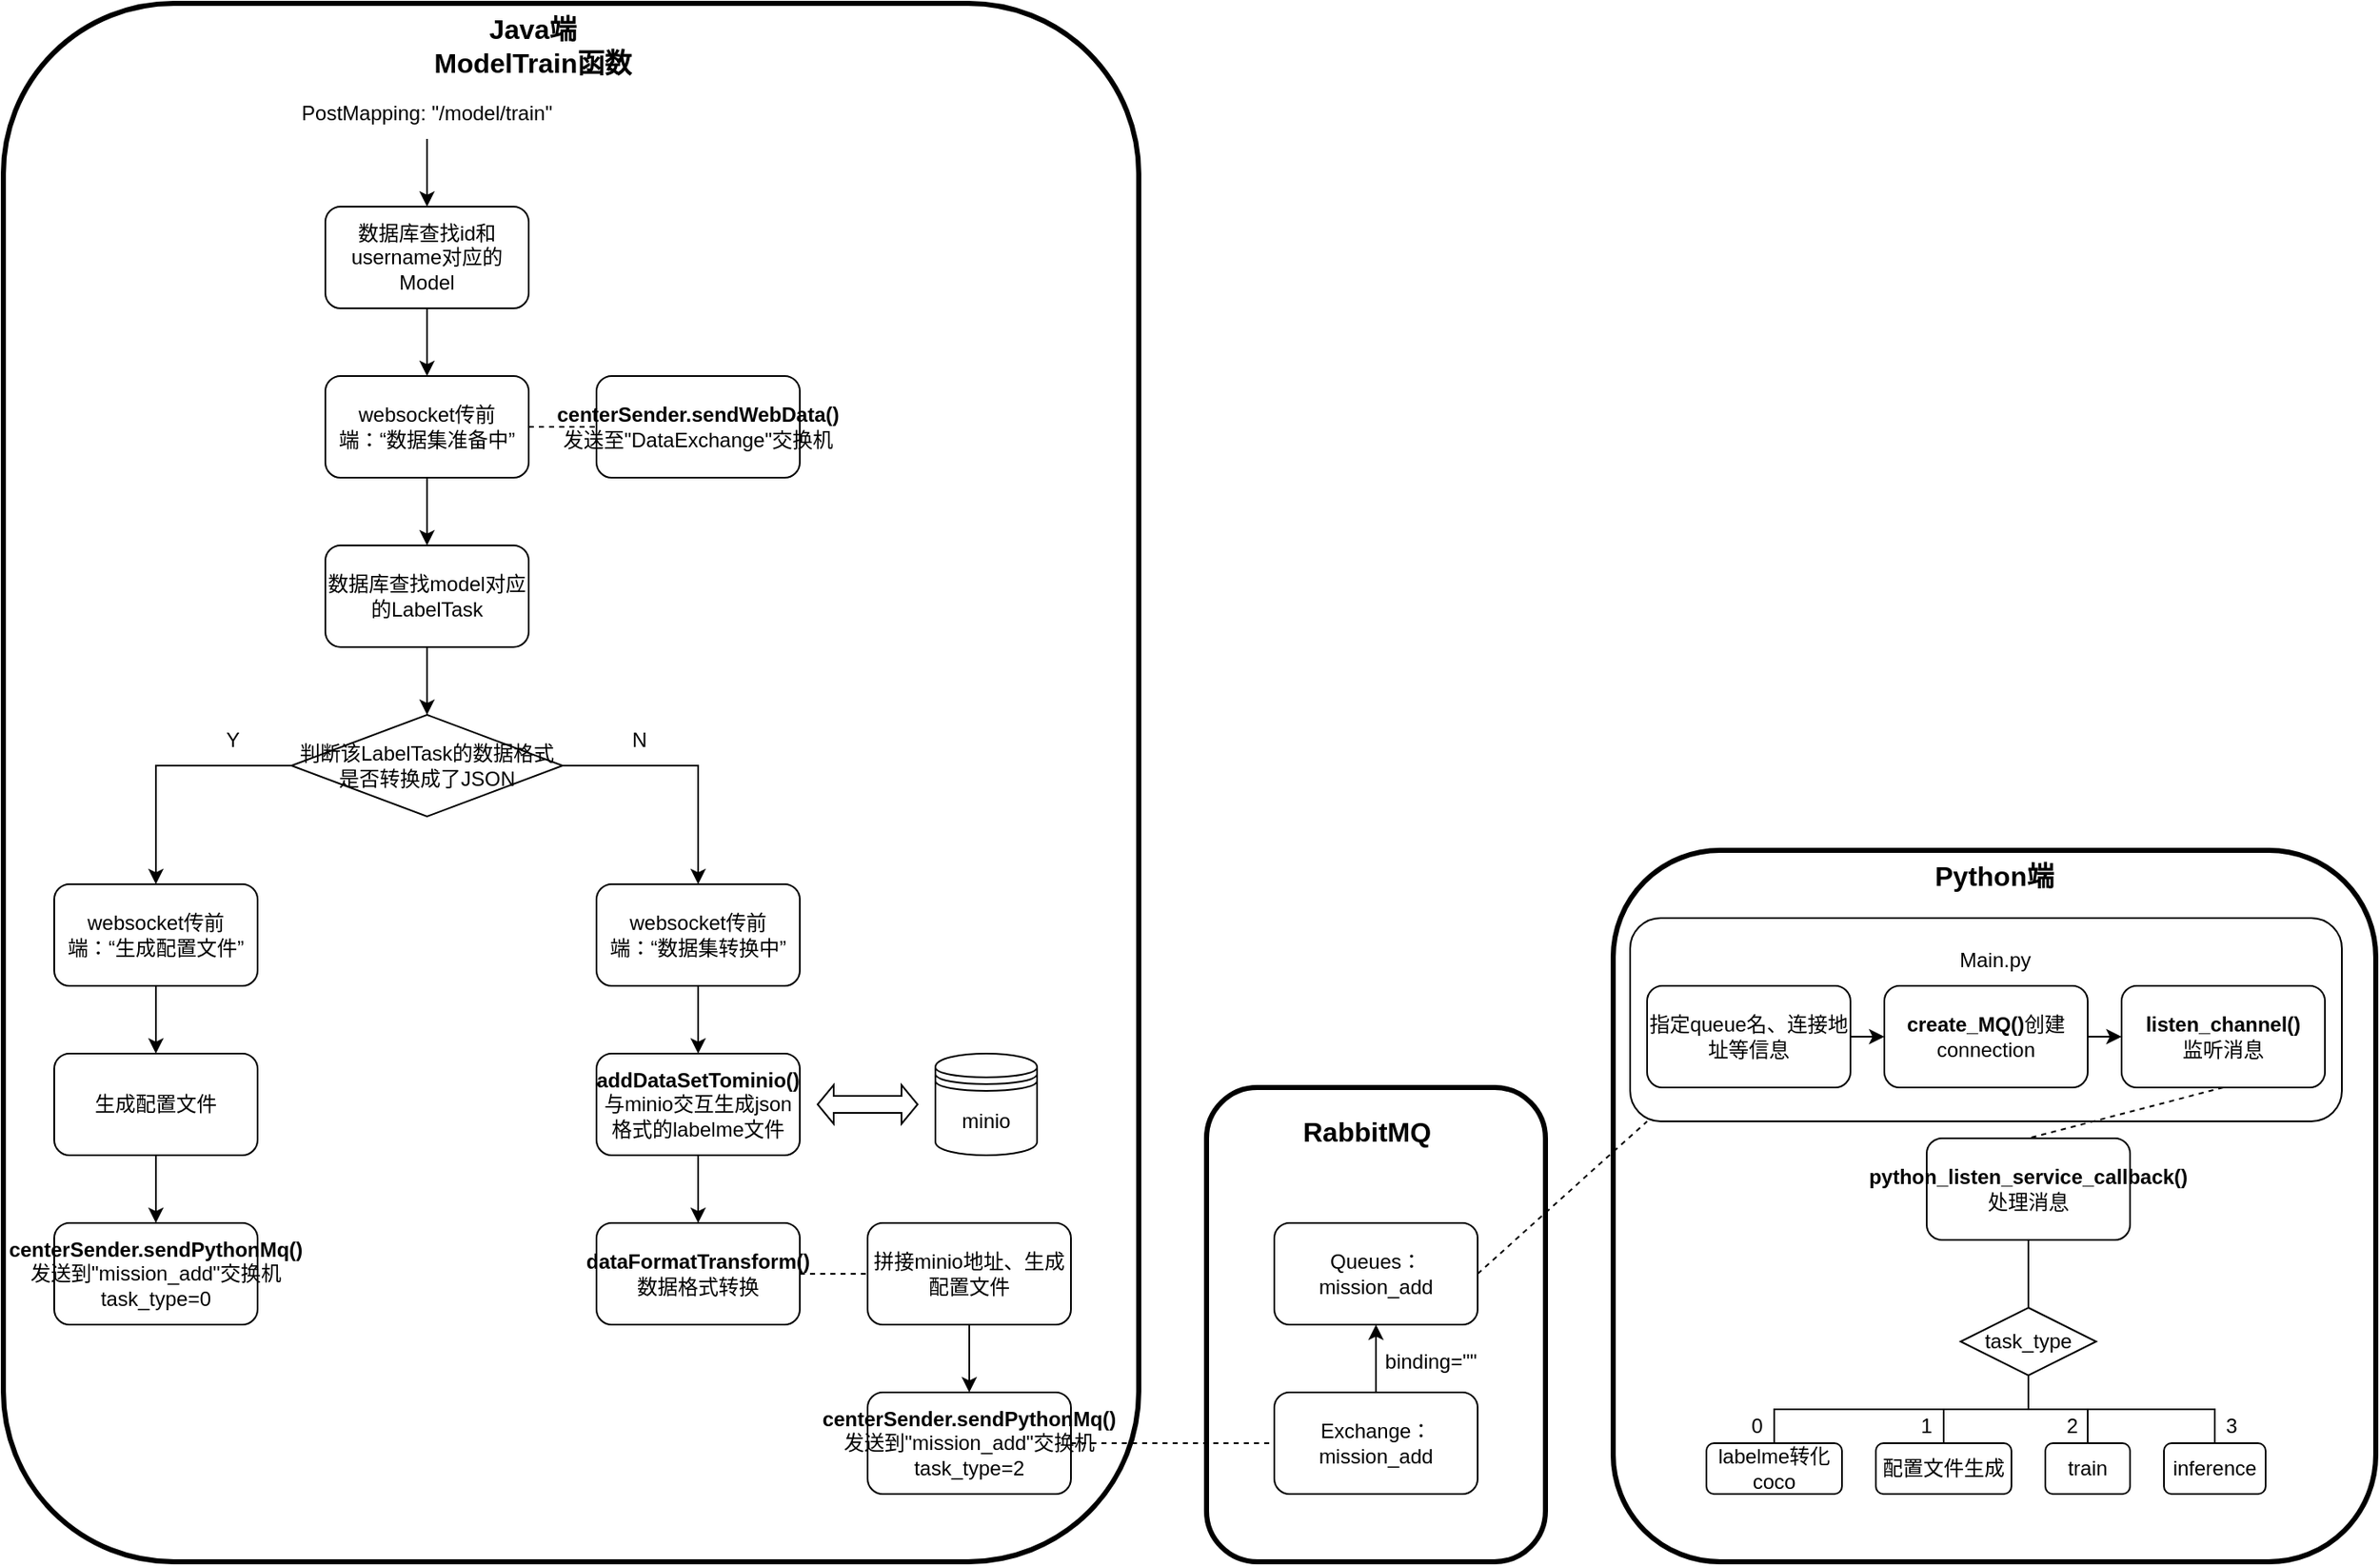 <mxfile version="24.0.2" type="github" pages="2">
  <diagram name="EPAI_Java_toModelTrain" id="7vfjrfQk3Y2i5-ylq0UO">
    <mxGraphModel dx="1050" dy="522" grid="1" gridSize="10" guides="1" tooltips="1" connect="1" arrows="1" fold="1" page="0" pageScale="1" pageWidth="827" pageHeight="1169" math="0" shadow="0">
      <root>
        <mxCell id="0" />
        <mxCell id="1" parent="0" />
        <mxCell id="3buf4coTO02b-s-pbajk-101" value="" style="rounded=1;whiteSpace=wrap;html=1;fillColor=none;movable=1;resizable=1;rotatable=1;deletable=1;editable=1;locked=0;connectable=1;" parent="1" vertex="1">
          <mxGeometry x="1090" y="580" width="420" height="120" as="geometry" />
        </mxCell>
        <mxCell id="3buf4coTO02b-s-pbajk-50" value="" style="rounded=1;whiteSpace=wrap;html=1;fillColor=none;strokeWidth=3;movable=0;resizable=0;rotatable=0;deletable=0;editable=0;locked=1;connectable=0;" parent="1" vertex="1">
          <mxGeometry x="840" y="680" width="200" height="280" as="geometry" />
        </mxCell>
        <mxCell id="3buf4coTO02b-s-pbajk-58" value="" style="rounded=1;whiteSpace=wrap;html=1;fillColor=none;movable=0;resizable=0;rotatable=0;deletable=0;editable=0;locked=1;connectable=0;strokeWidth=3;" parent="1" vertex="1">
          <mxGeometry x="1080" y="540" width="450" height="420" as="geometry" />
        </mxCell>
        <mxCell id="3buf4coTO02b-s-pbajk-42" value="" style="rounded=1;whiteSpace=wrap;html=1;fillColor=none;strokeWidth=3;movable=0;resizable=0;rotatable=0;deletable=0;editable=0;locked=1;connectable=0;" parent="1" vertex="1">
          <mxGeometry x="130" y="40" width="670" height="920" as="geometry" />
        </mxCell>
        <mxCell id="3buf4coTO02b-s-pbajk-6" value="" style="edgeStyle=orthogonalEdgeStyle;rounded=0;orthogonalLoop=1;jettySize=auto;html=1;" parent="1" source="3buf4coTO02b-s-pbajk-1" target="3buf4coTO02b-s-pbajk-2" edge="1">
          <mxGeometry relative="1" as="geometry" />
        </mxCell>
        <mxCell id="3buf4coTO02b-s-pbajk-1" value="数据库查找id和username对应的Model" style="rounded=1;whiteSpace=wrap;html=1;" parent="1" vertex="1">
          <mxGeometry x="320" y="160" width="120" height="60" as="geometry" />
        </mxCell>
        <mxCell id="3buf4coTO02b-s-pbajk-7" value="" style="edgeStyle=orthogonalEdgeStyle;rounded=0;orthogonalLoop=1;jettySize=auto;html=1;" parent="1" source="3buf4coTO02b-s-pbajk-2" target="3buf4coTO02b-s-pbajk-5" edge="1">
          <mxGeometry relative="1" as="geometry" />
        </mxCell>
        <mxCell id="3buf4coTO02b-s-pbajk-2" value="websocket传前端：“数据集准备中”" style="rounded=1;whiteSpace=wrap;html=1;" parent="1" vertex="1">
          <mxGeometry x="320" y="260" width="120" height="60" as="geometry" />
        </mxCell>
        <mxCell id="3buf4coTO02b-s-pbajk-3" value="websocket传前端：“生成配置文件”" style="rounded=1;whiteSpace=wrap;html=1;" parent="1" vertex="1">
          <mxGeometry x="160" y="560" width="120" height="60" as="geometry" />
        </mxCell>
        <mxCell id="3buf4coTO02b-s-pbajk-4" value="判断该LabelTask的数据格式是否转换成了JSON" style="rhombus;whiteSpace=wrap;html=1;" parent="1" vertex="1">
          <mxGeometry x="300" y="460" width="160" height="60" as="geometry" />
        </mxCell>
        <mxCell id="3buf4coTO02b-s-pbajk-8" value="" style="edgeStyle=orthogonalEdgeStyle;rounded=0;orthogonalLoop=1;jettySize=auto;html=1;" parent="1" source="3buf4coTO02b-s-pbajk-5" target="3buf4coTO02b-s-pbajk-4" edge="1">
          <mxGeometry relative="1" as="geometry" />
        </mxCell>
        <mxCell id="3buf4coTO02b-s-pbajk-5" value="数据库查找model对应的LabelTask" style="rounded=1;whiteSpace=wrap;html=1;" parent="1" vertex="1">
          <mxGeometry x="320" y="360" width="120" height="60" as="geometry" />
        </mxCell>
        <mxCell id="3buf4coTO02b-s-pbajk-9" value="" style="endArrow=classic;html=1;rounded=0;exitX=0;exitY=0.5;exitDx=0;exitDy=0;entryX=0.5;entryY=0;entryDx=0;entryDy=0;" parent="1" source="3buf4coTO02b-s-pbajk-4" target="3buf4coTO02b-s-pbajk-3" edge="1">
          <mxGeometry width="50" height="50" relative="1" as="geometry">
            <mxPoint x="350" y="640" as="sourcePoint" />
            <mxPoint x="400" y="590" as="targetPoint" />
            <Array as="points">
              <mxPoint x="220" y="490" />
            </Array>
          </mxGeometry>
        </mxCell>
        <mxCell id="3buf4coTO02b-s-pbajk-10" value="Y" style="text;html=1;align=center;verticalAlign=middle;resizable=0;points=[];autosize=1;strokeColor=none;fillColor=none;" parent="1" vertex="1">
          <mxGeometry x="250" y="460" width="30" height="30" as="geometry" />
        </mxCell>
        <mxCell id="3buf4coTO02b-s-pbajk-11" value="" style="endArrow=classic;html=1;rounded=0;exitX=1;exitY=0.5;exitDx=0;exitDy=0;entryX=0.5;entryY=0;entryDx=0;entryDy=0;" parent="1" source="3buf4coTO02b-s-pbajk-4" target="3buf4coTO02b-s-pbajk-13" edge="1">
          <mxGeometry width="50" height="50" relative="1" as="geometry">
            <mxPoint x="635" y="492" as="sourcePoint" />
            <mxPoint x="720" y="592" as="targetPoint" />
            <Array as="points">
              <mxPoint x="540" y="490" />
            </Array>
          </mxGeometry>
        </mxCell>
        <mxCell id="3buf4coTO02b-s-pbajk-12" value="N" style="text;html=1;align=center;verticalAlign=middle;resizable=0;points=[];autosize=1;strokeColor=none;fillColor=none;" parent="1" vertex="1">
          <mxGeometry x="490" y="460" width="30" height="30" as="geometry" />
        </mxCell>
        <mxCell id="3buf4coTO02b-s-pbajk-21" value="" style="edgeStyle=orthogonalEdgeStyle;rounded=0;orthogonalLoop=1;jettySize=auto;html=1;" parent="1" source="3buf4coTO02b-s-pbajk-13" target="3buf4coTO02b-s-pbajk-18" edge="1">
          <mxGeometry relative="1" as="geometry" />
        </mxCell>
        <mxCell id="3buf4coTO02b-s-pbajk-13" value="websocket传前端：“数据集转换中”" style="rounded=1;whiteSpace=wrap;html=1;" parent="1" vertex="1">
          <mxGeometry x="480" y="560" width="120" height="60" as="geometry" />
        </mxCell>
        <mxCell id="3buf4coTO02b-s-pbajk-23" value="" style="edgeStyle=orthogonalEdgeStyle;rounded=0;orthogonalLoop=1;jettySize=auto;html=1;" parent="1" source="3buf4coTO02b-s-pbajk-18" target="3buf4coTO02b-s-pbajk-22" edge="1">
          <mxGeometry relative="1" as="geometry" />
        </mxCell>
        <mxCell id="3buf4coTO02b-s-pbajk-18" value="&lt;b&gt;addDataSetTominio()&lt;/b&gt;与minio交互生成json格式的labelme文件" style="rounded=1;whiteSpace=wrap;html=1;" parent="1" vertex="1">
          <mxGeometry x="480" y="660" width="120" height="60" as="geometry" />
        </mxCell>
        <mxCell id="3buf4coTO02b-s-pbajk-22" value="&lt;b&gt;dataFormatTransform()&lt;/b&gt;数据格式转换" style="rounded=1;whiteSpace=wrap;html=1;" parent="1" vertex="1">
          <mxGeometry x="480" y="760" width="120" height="60" as="geometry" />
        </mxCell>
        <mxCell id="3buf4coTO02b-s-pbajk-24" value="&lt;b&gt;centerSender.sendPythonMq()&lt;/b&gt;&lt;br&gt;发送到&quot;mission_add&quot;交换机&lt;br&gt;task_type=2" style="rounded=1;whiteSpace=wrap;html=1;" parent="1" vertex="1">
          <mxGeometry x="640" y="860" width="120" height="60" as="geometry" />
        </mxCell>
        <mxCell id="3buf4coTO02b-s-pbajk-30" value="" style="edgeStyle=orthogonalEdgeStyle;rounded=0;orthogonalLoop=1;jettySize=auto;html=1;" parent="1" source="3buf4coTO02b-s-pbajk-25" target="3buf4coTO02b-s-pbajk-24" edge="1">
          <mxGeometry relative="1" as="geometry" />
        </mxCell>
        <mxCell id="3buf4coTO02b-s-pbajk-25" value="拼接minio地址、生成配置文件" style="rounded=1;whiteSpace=wrap;html=1;" parent="1" vertex="1">
          <mxGeometry x="640" y="760" width="120" height="60" as="geometry" />
        </mxCell>
        <mxCell id="3buf4coTO02b-s-pbajk-27" value="" style="endArrow=none;dashed=1;html=1;rounded=0;exitX=1;exitY=0.5;exitDx=0;exitDy=0;entryX=0;entryY=0.5;entryDx=0;entryDy=0;" parent="1" source="3buf4coTO02b-s-pbajk-22" target="3buf4coTO02b-s-pbajk-25" edge="1">
          <mxGeometry width="50" height="50" relative="1" as="geometry">
            <mxPoint x="510" y="910" as="sourcePoint" />
            <mxPoint x="620" y="820" as="targetPoint" />
          </mxGeometry>
        </mxCell>
        <mxCell id="3buf4coTO02b-s-pbajk-32" value="&lt;b&gt;centerSender.sendWebData()&lt;/b&gt;&lt;br&gt;发送至&quot;DataExchange&quot;交换机" style="rounded=1;whiteSpace=wrap;html=1;" parent="1" vertex="1">
          <mxGeometry x="480" y="260" width="120" height="60" as="geometry" />
        </mxCell>
        <mxCell id="3buf4coTO02b-s-pbajk-35" value="" style="endArrow=none;dashed=1;html=1;rounded=0;exitX=1;exitY=0.5;exitDx=0;exitDy=0;entryX=0;entryY=0.5;entryDx=0;entryDy=0;" parent="1" source="3buf4coTO02b-s-pbajk-2" target="3buf4coTO02b-s-pbajk-32" edge="1">
          <mxGeometry width="50" height="50" relative="1" as="geometry">
            <mxPoint x="430" y="270" as="sourcePoint" />
            <mxPoint x="480" y="220" as="targetPoint" />
          </mxGeometry>
        </mxCell>
        <mxCell id="3buf4coTO02b-s-pbajk-36" value="&lt;b&gt;centerSender.sendPythonMq()&lt;/b&gt;&lt;br style=&quot;border-color: var(--border-color);&quot;&gt;发送到&quot;mission_add&quot;交换机&lt;br&gt;task_type=0" style="rounded=1;whiteSpace=wrap;html=1;" parent="1" vertex="1">
          <mxGeometry x="160" y="760" width="120" height="60" as="geometry" />
        </mxCell>
        <mxCell id="3buf4coTO02b-s-pbajk-38" value="" style="edgeStyle=orthogonalEdgeStyle;rounded=0;orthogonalLoop=1;jettySize=auto;html=1;" parent="1" source="3buf4coTO02b-s-pbajk-37" target="3buf4coTO02b-s-pbajk-36" edge="1">
          <mxGeometry relative="1" as="geometry" />
        </mxCell>
        <mxCell id="3buf4coTO02b-s-pbajk-37" value="生成配置文件" style="rounded=1;whiteSpace=wrap;html=1;" parent="1" vertex="1">
          <mxGeometry x="160" y="660" width="120" height="60" as="geometry" />
        </mxCell>
        <mxCell id="3buf4coTO02b-s-pbajk-39" value="" style="endArrow=classic;html=1;rounded=0;exitX=0.5;exitY=1;exitDx=0;exitDy=0;entryX=0.5;entryY=0;entryDx=0;entryDy=0;" parent="1" source="3buf4coTO02b-s-pbajk-3" target="3buf4coTO02b-s-pbajk-37" edge="1">
          <mxGeometry width="50" height="50" relative="1" as="geometry">
            <mxPoint x="160" y="720" as="sourcePoint" />
            <mxPoint x="210" y="670" as="targetPoint" />
          </mxGeometry>
        </mxCell>
        <mxCell id="3buf4coTO02b-s-pbajk-41" value="Exchange：mission_add" style="rounded=1;whiteSpace=wrap;html=1;" parent="1" vertex="1">
          <mxGeometry x="880" y="860" width="120" height="60" as="geometry" />
        </mxCell>
        <mxCell id="3buf4coTO02b-s-pbajk-43" value="&lt;b&gt;&lt;font style=&quot;font-size: 16px;&quot;&gt;Java端ModelTrain函数&lt;/font&gt;&lt;/b&gt;" style="text;html=1;align=center;verticalAlign=middle;whiteSpace=wrap;rounded=0;" parent="1" vertex="1">
          <mxGeometry x="380" y="50" width="125" height="30" as="geometry" />
        </mxCell>
        <mxCell id="3buf4coTO02b-s-pbajk-44" value="Queues：mission_add" style="rounded=1;whiteSpace=wrap;html=1;" parent="1" vertex="1">
          <mxGeometry x="880" y="760" width="120" height="60" as="geometry" />
        </mxCell>
        <mxCell id="3buf4coTO02b-s-pbajk-45" value="" style="endArrow=none;dashed=1;html=1;rounded=0;entryX=0;entryY=0.5;entryDx=0;entryDy=0;exitX=1;exitY=0.5;exitDx=0;exitDy=0;" parent="1" source="3buf4coTO02b-s-pbajk-24" target="3buf4coTO02b-s-pbajk-41" edge="1">
          <mxGeometry width="50" height="50" relative="1" as="geometry">
            <mxPoint x="720" y="950" as="sourcePoint" />
            <mxPoint x="770" y="900" as="targetPoint" />
          </mxGeometry>
        </mxCell>
        <mxCell id="3buf4coTO02b-s-pbajk-47" value="" style="endArrow=classic;html=1;rounded=0;exitX=0.5;exitY=0;exitDx=0;exitDy=0;entryX=0.5;entryY=1;entryDx=0;entryDy=0;" parent="1" source="3buf4coTO02b-s-pbajk-41" target="3buf4coTO02b-s-pbajk-44" edge="1">
          <mxGeometry width="50" height="50" relative="1" as="geometry">
            <mxPoint x="1040" y="870" as="sourcePoint" />
            <mxPoint x="1090" y="820" as="targetPoint" />
          </mxGeometry>
        </mxCell>
        <mxCell id="3buf4coTO02b-s-pbajk-48" value="binding=&quot;&quot;" style="text;html=1;align=center;verticalAlign=middle;resizable=0;points=[];autosize=1;strokeColor=none;fillColor=none;" parent="1" vertex="1">
          <mxGeometry x="932" y="827" width="80" height="30" as="geometry" />
        </mxCell>
        <mxCell id="3buf4coTO02b-s-pbajk-51" value="&lt;b style=&quot;border-color: var(--border-color); color: rgb(0, 0, 0); font-family: Helvetica; font-size: 12px; font-style: normal; font-variant-ligatures: normal; font-variant-caps: normal; letter-spacing: normal; orphans: 2; text-align: center; text-indent: 0px; text-transform: none; widows: 2; word-spacing: 0px; -webkit-text-stroke-width: 0px; background-color: rgb(255, 255, 255); text-decoration-thickness: initial; text-decoration-style: initial; text-decoration-color: initial;&quot;&gt;&lt;font style=&quot;border-color: var(--border-color); font-size: 16px;&quot;&gt;RabbitMQ&lt;/font&gt;&lt;/b&gt;" style="text;whiteSpace=wrap;html=1;" parent="1" vertex="1">
          <mxGeometry x="895" y="690" width="90" height="40" as="geometry" />
        </mxCell>
        <mxCell id="3buf4coTO02b-s-pbajk-52" value="&lt;b&gt;create_MQ()&lt;/b&gt;创建connection" style="rounded=1;whiteSpace=wrap;html=1;" parent="1" vertex="1">
          <mxGeometry x="1240" y="620" width="120" height="60" as="geometry" />
        </mxCell>
        <mxCell id="3buf4coTO02b-s-pbajk-54" value="" style="endArrow=classic;html=1;rounded=0;" parent="1" target="3buf4coTO02b-s-pbajk-1" edge="1">
          <mxGeometry width="50" height="50" relative="1" as="geometry">
            <mxPoint x="380" y="120" as="sourcePoint" />
            <mxPoint x="400" y="30" as="targetPoint" />
          </mxGeometry>
        </mxCell>
        <mxCell id="3buf4coTO02b-s-pbajk-55" value="PostMapping: &quot;/model/train&lt;span style=&quot;background-color: initial;&quot;&gt;&quot;&lt;/span&gt;" style="text;html=1;align=center;verticalAlign=middle;whiteSpace=wrap;rounded=0;" parent="1" vertex="1">
          <mxGeometry x="300" y="90" width="160" height="30" as="geometry" />
        </mxCell>
        <mxCell id="3buf4coTO02b-s-pbajk-56" value="&lt;b&gt;listen_channel()&lt;/b&gt;&lt;br&gt;监听消息" style="rounded=1;whiteSpace=wrap;html=1;" parent="1" vertex="1">
          <mxGeometry x="1380" y="620" width="120" height="60" as="geometry" />
        </mxCell>
        <mxCell id="3buf4coTO02b-s-pbajk-57" value="&lt;b&gt;python_listen_service_callback()&lt;/b&gt;&lt;br&gt;处理消息" style="rounded=1;whiteSpace=wrap;html=1;" parent="1" vertex="1">
          <mxGeometry x="1265" y="710" width="120" height="60" as="geometry" />
        </mxCell>
        <mxCell id="3buf4coTO02b-s-pbajk-59" value="&lt;font style=&quot;font-size: 16px;&quot;&gt;&lt;b&gt;Python端&lt;/b&gt;&lt;/font&gt;" style="text;html=1;align=center;verticalAlign=middle;whiteSpace=wrap;rounded=0;" parent="1" vertex="1">
          <mxGeometry x="1265" y="540" width="80" height="30" as="geometry" />
        </mxCell>
        <mxCell id="3buf4coTO02b-s-pbajk-63" value="task_type" style="rhombus;whiteSpace=wrap;html=1;" parent="1" vertex="1">
          <mxGeometry x="1285" y="810" width="80" height="40" as="geometry" />
        </mxCell>
        <mxCell id="3buf4coTO02b-s-pbajk-64" value="" style="endArrow=none;html=1;rounded=0;entryX=0.5;entryY=1;entryDx=0;entryDy=0;exitX=0.5;exitY=0;exitDx=0;exitDy=0;" parent="1" source="3buf4coTO02b-s-pbajk-63" target="3buf4coTO02b-s-pbajk-57" edge="1">
          <mxGeometry width="50" height="50" relative="1" as="geometry">
            <mxPoint x="1275" y="840" as="sourcePoint" />
            <mxPoint x="1325" y="790" as="targetPoint" />
          </mxGeometry>
        </mxCell>
        <mxCell id="3buf4coTO02b-s-pbajk-66" value="labelme转化coco" style="rounded=1;whiteSpace=wrap;html=1;" parent="1" vertex="1">
          <mxGeometry x="1135" y="890" width="80" height="30" as="geometry" />
        </mxCell>
        <mxCell id="3buf4coTO02b-s-pbajk-67" value="配置文件生成" style="rounded=1;whiteSpace=wrap;html=1;" parent="1" vertex="1">
          <mxGeometry x="1235" y="890" width="80" height="30" as="geometry" />
        </mxCell>
        <mxCell id="3buf4coTO02b-s-pbajk-68" value="train" style="rounded=1;whiteSpace=wrap;html=1;" parent="1" vertex="1">
          <mxGeometry x="1335" y="890" width="50" height="30" as="geometry" />
        </mxCell>
        <mxCell id="3buf4coTO02b-s-pbajk-69" value="inference" style="rounded=1;whiteSpace=wrap;html=1;" parent="1" vertex="1">
          <mxGeometry x="1405" y="890" width="60" height="30" as="geometry" />
        </mxCell>
        <mxCell id="3buf4coTO02b-s-pbajk-70" value="" style="endArrow=none;html=1;rounded=0;exitX=0.5;exitY=0;exitDx=0;exitDy=0;entryX=0.5;entryY=1;entryDx=0;entryDy=0;" parent="1" source="3buf4coTO02b-s-pbajk-66" target="3buf4coTO02b-s-pbajk-63" edge="1">
          <mxGeometry width="50" height="50" relative="1" as="geometry">
            <mxPoint x="1085" y="900" as="sourcePoint" />
            <mxPoint x="1135" y="850" as="targetPoint" />
            <Array as="points">
              <mxPoint x="1175" y="870" />
              <mxPoint x="1325" y="870" />
            </Array>
          </mxGeometry>
        </mxCell>
        <mxCell id="3buf4coTO02b-s-pbajk-71" value="" style="endArrow=none;html=1;rounded=0;exitX=0.5;exitY=0;exitDx=0;exitDy=0;" parent="1" source="3buf4coTO02b-s-pbajk-69" edge="1">
          <mxGeometry width="50" height="50" relative="1" as="geometry">
            <mxPoint x="1285" y="940" as="sourcePoint" />
            <mxPoint x="1325" y="870" as="targetPoint" />
            <Array as="points">
              <mxPoint x="1435" y="870" />
            </Array>
          </mxGeometry>
        </mxCell>
        <mxCell id="3buf4coTO02b-s-pbajk-72" value="" style="endArrow=none;html=1;rounded=0;exitX=0.5;exitY=0;exitDx=0;exitDy=0;" parent="1" source="3buf4coTO02b-s-pbajk-67" edge="1">
          <mxGeometry width="50" height="50" relative="1" as="geometry">
            <mxPoint x="1195" y="890" as="sourcePoint" />
            <mxPoint x="1275" y="870" as="targetPoint" />
          </mxGeometry>
        </mxCell>
        <mxCell id="3buf4coTO02b-s-pbajk-76" value="" style="endArrow=none;html=1;rounded=0;exitX=0.5;exitY=0;exitDx=0;exitDy=0;" parent="1" source="3buf4coTO02b-s-pbajk-68" edge="1">
          <mxGeometry width="50" height="50" relative="1" as="geometry">
            <mxPoint x="1335" y="890" as="sourcePoint" />
            <mxPoint x="1360" y="870" as="targetPoint" />
          </mxGeometry>
        </mxCell>
        <mxCell id="3buf4coTO02b-s-pbajk-77" value="0" style="text;html=1;align=center;verticalAlign=middle;whiteSpace=wrap;rounded=0;" parent="1" vertex="1">
          <mxGeometry x="1135" y="865" width="60" height="30" as="geometry" />
        </mxCell>
        <mxCell id="3buf4coTO02b-s-pbajk-78" value="1" style="text;html=1;align=center;verticalAlign=middle;whiteSpace=wrap;rounded=0;" parent="1" vertex="1">
          <mxGeometry x="1235" y="865" width="60" height="30" as="geometry" />
        </mxCell>
        <mxCell id="3buf4coTO02b-s-pbajk-82" value="2" style="text;html=1;align=center;verticalAlign=middle;whiteSpace=wrap;rounded=0;" parent="1" vertex="1">
          <mxGeometry x="1321" y="865" width="60" height="30" as="geometry" />
        </mxCell>
        <mxCell id="3buf4coTO02b-s-pbajk-83" value="3" style="text;html=1;align=center;verticalAlign=middle;whiteSpace=wrap;rounded=0;" parent="1" vertex="1">
          <mxGeometry x="1415" y="865" width="60" height="30" as="geometry" />
        </mxCell>
        <mxCell id="3buf4coTO02b-s-pbajk-84" value="" style="endArrow=none;dashed=1;html=1;rounded=0;exitX=1;exitY=0.5;exitDx=0;exitDy=0;" parent="1" source="3buf4coTO02b-s-pbajk-44" edge="1">
          <mxGeometry width="50" height="50" relative="1" as="geometry">
            <mxPoint x="1060" y="770" as="sourcePoint" />
            <mxPoint x="1100" y="700" as="targetPoint" />
          </mxGeometry>
        </mxCell>
        <mxCell id="3buf4coTO02b-s-pbajk-89" value="指定queue名、连接地址等信息" style="rounded=1;whiteSpace=wrap;html=1;" parent="1" vertex="1">
          <mxGeometry x="1100" y="620" width="120" height="60" as="geometry" />
        </mxCell>
        <mxCell id="3buf4coTO02b-s-pbajk-100" value="" style="endArrow=none;dashed=1;html=1;rounded=0;entryX=0.5;entryY=0;entryDx=0;entryDy=0;exitX=0.5;exitY=1;exitDx=0;exitDy=0;" parent="1" source="3buf4coTO02b-s-pbajk-56" target="3buf4coTO02b-s-pbajk-57" edge="1">
          <mxGeometry width="50" height="50" relative="1" as="geometry">
            <mxPoint x="1240" y="690" as="sourcePoint" />
            <mxPoint x="1320" y="750" as="targetPoint" />
          </mxGeometry>
        </mxCell>
        <mxCell id="3buf4coTO02b-s-pbajk-102" value="" style="endArrow=classic;html=1;rounded=0;exitX=1;exitY=0.5;exitDx=0;exitDy=0;entryX=0;entryY=0.5;entryDx=0;entryDy=0;" parent="1" source="3buf4coTO02b-s-pbajk-89" target="3buf4coTO02b-s-pbajk-52" edge="1">
          <mxGeometry width="50" height="50" relative="1" as="geometry">
            <mxPoint x="1210" y="730" as="sourcePoint" />
            <mxPoint x="1260" y="710" as="targetPoint" />
          </mxGeometry>
        </mxCell>
        <mxCell id="3buf4coTO02b-s-pbajk-103" value="" style="endArrow=classic;html=1;rounded=0;exitX=1;exitY=0.5;exitDx=0;exitDy=0;entryX=0;entryY=0.5;entryDx=0;entryDy=0;" parent="1" source="3buf4coTO02b-s-pbajk-52" target="3buf4coTO02b-s-pbajk-56" edge="1">
          <mxGeometry width="50" height="50" relative="1" as="geometry">
            <mxPoint x="1230" y="660" as="sourcePoint" />
            <mxPoint x="1250" y="660" as="targetPoint" />
          </mxGeometry>
        </mxCell>
        <mxCell id="3buf4coTO02b-s-pbajk-104" value="Main.py" style="text;html=1;align=center;verticalAlign=middle;resizable=0;points=[];autosize=1;strokeColor=none;fillColor=none;" parent="1" vertex="1">
          <mxGeometry x="1270" y="590" width="70" height="30" as="geometry" />
        </mxCell>
        <mxCell id="3buf4coTO02b-s-pbajk-105" value="minio" style="shape=datastore;whiteSpace=wrap;html=1;" parent="1" vertex="1">
          <mxGeometry x="680" y="660" width="60" height="60" as="geometry" />
        </mxCell>
        <mxCell id="3buf4coTO02b-s-pbajk-106" value="" style="shape=flexArrow;endArrow=classic;startArrow=classic;html=1;rounded=0;startWidth=11.892;startSize=2.827;endWidth=11.892;endSize=2.827;" parent="1" edge="1">
          <mxGeometry width="100" height="100" relative="1" as="geometry">
            <mxPoint x="610" y="690" as="sourcePoint" />
            <mxPoint x="670" y="690" as="targetPoint" />
          </mxGeometry>
        </mxCell>
      </root>
    </mxGraphModel>
  </diagram>
  <diagram id="xd4nPwDsekJ5jDQzFXQc" name="第 2 页">
    <mxGraphModel dx="1050" dy="522" grid="1" gridSize="10" guides="1" tooltips="1" connect="1" arrows="1" fold="1" page="1" pageScale="1" pageWidth="827" pageHeight="1169" math="0" shadow="0">
      <root>
        <mxCell id="0" />
        <mxCell id="1" parent="0" />
        <mxCell id="UQJOn4aZ1Vt3zPMaFNdD-1" value="前端" style="rounded=1;whiteSpace=wrap;html=1;" vertex="1" parent="1">
          <mxGeometry x="350" y="130" width="120" height="60" as="geometry" />
        </mxCell>
        <mxCell id="UQJOn4aZ1Vt3zPMaFNdD-2" value="strapi" style="rounded=1;whiteSpace=wrap;html=1;" vertex="1" parent="1">
          <mxGeometry x="350" y="230" width="120" height="60" as="geometry" />
        </mxCell>
        <mxCell id="UQJOn4aZ1Vt3zPMaFNdD-3" value="strapi api" style="rounded=1;whiteSpace=wrap;html=1;" vertex="1" parent="1">
          <mxGeometry x="150" y="370" width="120" height="60" as="geometry" />
        </mxCell>
        <mxCell id="UQJOn4aZ1Vt3zPMaFNdD-4" value="SpringBoot" style="rounded=1;whiteSpace=wrap;html=1;" vertex="1" parent="1">
          <mxGeometry x="350" y="370" width="120" height="60" as="geometry" />
        </mxCell>
        <mxCell id="UQJOn4aZ1Vt3zPMaFNdD-6" value="camunda zeebe (bpmn)" style="rounded=1;whiteSpace=wrap;html=1;" vertex="1" parent="1">
          <mxGeometry x="540" y="430" width="120" height="60" as="geometry" />
        </mxCell>
        <mxCell id="UQJOn4aZ1Vt3zPMaFNdD-9" value="" style="endArrow=classic;html=1;rounded=0;exitX=0.5;exitY=1;exitDx=0;exitDy=0;entryX=0.5;entryY=0;entryDx=0;entryDy=0;" edge="1" parent="1" source="UQJOn4aZ1Vt3zPMaFNdD-2" target="JWVxgVO0oTIEuTqPnh8j-10">
          <mxGeometry width="50" height="50" relative="1" as="geometry">
            <mxPoint x="470" y="360" as="sourcePoint" />
            <mxPoint x="790" y="350" as="targetPoint" />
            <Array as="points">
              <mxPoint x="410" y="330" />
              <mxPoint x="600" y="330" />
            </Array>
          </mxGeometry>
        </mxCell>
        <mxCell id="UQJOn4aZ1Vt3zPMaFNdD-10" value="" style="endArrow=classic;html=1;rounded=0;entryX=0.5;entryY=0;entryDx=0;entryDy=0;" edge="1" parent="1" target="UQJOn4aZ1Vt3zPMaFNdD-3">
          <mxGeometry width="50" height="50" relative="1" as="geometry">
            <mxPoint x="410" y="330" as="sourcePoint" />
            <mxPoint x="240" y="300" as="targetPoint" />
            <Array as="points">
              <mxPoint x="210" y="330" />
            </Array>
          </mxGeometry>
        </mxCell>
        <mxCell id="UQJOn4aZ1Vt3zPMaFNdD-11" value="" style="endArrow=classic;html=1;rounded=0;entryX=0.5;entryY=0;entryDx=0;entryDy=0;" edge="1" parent="1" target="UQJOn4aZ1Vt3zPMaFNdD-4">
          <mxGeometry width="50" height="50" relative="1" as="geometry">
            <mxPoint x="410" y="330" as="sourcePoint" />
            <mxPoint x="400" y="500" as="targetPoint" />
          </mxGeometry>
        </mxCell>
        <mxCell id="UQJOn4aZ1Vt3zPMaFNdD-12" value="" style="endArrow=classic;html=1;rounded=0;exitX=0.5;exitY=1;exitDx=0;exitDy=0;entryX=0.5;entryY=0;entryDx=0;entryDy=0;" edge="1" parent="1" source="UQJOn4aZ1Vt3zPMaFNdD-1" target="UQJOn4aZ1Vt3zPMaFNdD-2">
          <mxGeometry width="50" height="50" relative="1" as="geometry">
            <mxPoint x="460" y="260" as="sourcePoint" />
            <mxPoint x="510" y="210" as="targetPoint" />
          </mxGeometry>
        </mxCell>
        <mxCell id="UQJOn4aZ1Vt3zPMaFNdD-13" value="简单crud" style="text;html=1;align=center;verticalAlign=middle;resizable=0;points=[];autosize=1;strokeColor=none;fillColor=none;" vertex="1" parent="1">
          <mxGeometry x="140" y="330" width="70" height="30" as="geometry" />
        </mxCell>
        <mxCell id="UQJOn4aZ1Vt3zPMaFNdD-14" value="流程无关的业务" style="text;html=1;align=center;verticalAlign=middle;resizable=0;points=[];autosize=1;strokeColor=none;fillColor=none;" vertex="1" parent="1">
          <mxGeometry x="304" y="330" width="110" height="30" as="geometry" />
        </mxCell>
        <mxCell id="UQJOn4aZ1Vt3zPMaFNdD-15" value="流程相关的业务" style="text;html=1;align=center;verticalAlign=middle;resizable=0;points=[];autosize=1;strokeColor=none;fillColor=none;" vertex="1" parent="1">
          <mxGeometry x="640" y="270" width="110" height="30" as="geometry" />
        </mxCell>
        <mxCell id="JWVxgVO0oTIEuTqPnh8j-1" value="MySQL" style="shape=datastore;whiteSpace=wrap;html=1;" vertex="1" parent="1">
          <mxGeometry x="380" y="560" width="60" height="60" as="geometry" />
        </mxCell>
        <mxCell id="JWVxgVO0oTIEuTqPnh8j-3" value="JPA" style="rounded=1;whiteSpace=wrap;html=1;" vertex="1" parent="1">
          <mxGeometry x="350" y="470" width="120" height="60" as="geometry" />
        </mxCell>
        <mxCell id="JWVxgVO0oTIEuTqPnh8j-4" value="" style="edgeStyle=none;orthogonalLoop=1;jettySize=auto;html=1;rounded=0;exitX=0.5;exitY=1;exitDx=0;exitDy=0;entryX=0;entryY=0.3;entryDx=0;entryDy=0;" edge="1" parent="1" source="UQJOn4aZ1Vt3zPMaFNdD-3" target="JWVxgVO0oTIEuTqPnh8j-1">
          <mxGeometry width="100" relative="1" as="geometry">
            <mxPoint x="190" y="440" as="sourcePoint" />
            <mxPoint x="260" y="500" as="targetPoint" />
            <Array as="points">
              <mxPoint x="210" y="580" />
            </Array>
          </mxGeometry>
        </mxCell>
        <mxCell id="JWVxgVO0oTIEuTqPnh8j-5" value="" style="endArrow=classic;html=1;rounded=0;exitX=0.5;exitY=1;exitDx=0;exitDy=0;entryX=0.5;entryY=0;entryDx=0;entryDy=0;" edge="1" parent="1" source="UQJOn4aZ1Vt3zPMaFNdD-4" target="JWVxgVO0oTIEuTqPnh8j-3">
          <mxGeometry width="50" height="50" relative="1" as="geometry">
            <mxPoint x="470" y="600" as="sourcePoint" />
            <mxPoint x="520" y="550" as="targetPoint" />
          </mxGeometry>
        </mxCell>
        <mxCell id="JWVxgVO0oTIEuTqPnh8j-6" value="" style="endArrow=classic;html=1;rounded=0;exitX=0.5;exitY=1;exitDx=0;exitDy=0;entryX=0.5;entryY=0;entryDx=0;entryDy=0;" edge="1" parent="1" source="JWVxgVO0oTIEuTqPnh8j-3" target="JWVxgVO0oTIEuTqPnh8j-1">
          <mxGeometry width="50" height="50" relative="1" as="geometry">
            <mxPoint x="460" y="600" as="sourcePoint" />
            <mxPoint x="510" y="550" as="targetPoint" />
          </mxGeometry>
        </mxCell>
        <mxCell id="JWVxgVO0oTIEuTqPnh8j-7" value="" style="endArrow=classic;html=1;rounded=0;entryX=1;entryY=0.3;entryDx=0;entryDy=0;exitX=0.5;exitY=1;exitDx=0;exitDy=0;" edge="1" parent="1" source="JWVxgVO0oTIEuTqPnh8j-8" target="JWVxgVO0oTIEuTqPnh8j-1">
          <mxGeometry width="50" height="50" relative="1" as="geometry">
            <mxPoint x="620" y="570" as="sourcePoint" />
            <mxPoint x="530" y="550" as="targetPoint" />
            <Array as="points">
              <mxPoint x="600" y="580" />
            </Array>
          </mxGeometry>
        </mxCell>
        <mxCell id="JWVxgVO0oTIEuTqPnh8j-8" value="ElasticSearch" style="rounded=1;whiteSpace=wrap;html=1;" vertex="1" parent="1">
          <mxGeometry x="540" y="510" width="120" height="60" as="geometry" />
        </mxCell>
        <mxCell id="JWVxgVO0oTIEuTqPnh8j-9" value="operator" style="rounded=1;whiteSpace=wrap;html=1;" vertex="1" parent="1">
          <mxGeometry x="707" y="470" width="120" height="60" as="geometry" />
        </mxCell>
        <mxCell id="JWVxgVO0oTIEuTqPnh8j-10" value="node-red" style="rounded=1;whiteSpace=wrap;html=1;" vertex="1" parent="1">
          <mxGeometry x="540" y="350" width="120" height="60" as="geometry" />
        </mxCell>
        <mxCell id="JWVxgVO0oTIEuTqPnh8j-11" value="" style="endArrow=classic;html=1;rounded=0;exitX=0.5;exitY=1;exitDx=0;exitDy=0;entryX=0.5;entryY=0;entryDx=0;entryDy=0;" edge="1" parent="1" source="UQJOn4aZ1Vt3zPMaFNdD-6" target="JWVxgVO0oTIEuTqPnh8j-8">
          <mxGeometry width="50" height="50" relative="1" as="geometry">
            <mxPoint x="470" y="510" as="sourcePoint" />
            <mxPoint x="520" y="460" as="targetPoint" />
          </mxGeometry>
        </mxCell>
        <mxCell id="JWVxgVO0oTIEuTqPnh8j-12" value="" style="endArrow=classic;html=1;rounded=0;exitX=0.5;exitY=1;exitDx=0;exitDy=0;" edge="1" parent="1" source="JWVxgVO0oTIEuTqPnh8j-10" target="UQJOn4aZ1Vt3zPMaFNdD-6">
          <mxGeometry width="50" height="50" relative="1" as="geometry">
            <mxPoint x="650" y="460" as="sourcePoint" />
            <mxPoint x="700" y="410" as="targetPoint" />
          </mxGeometry>
        </mxCell>
      </root>
    </mxGraphModel>
  </diagram>
</mxfile>
